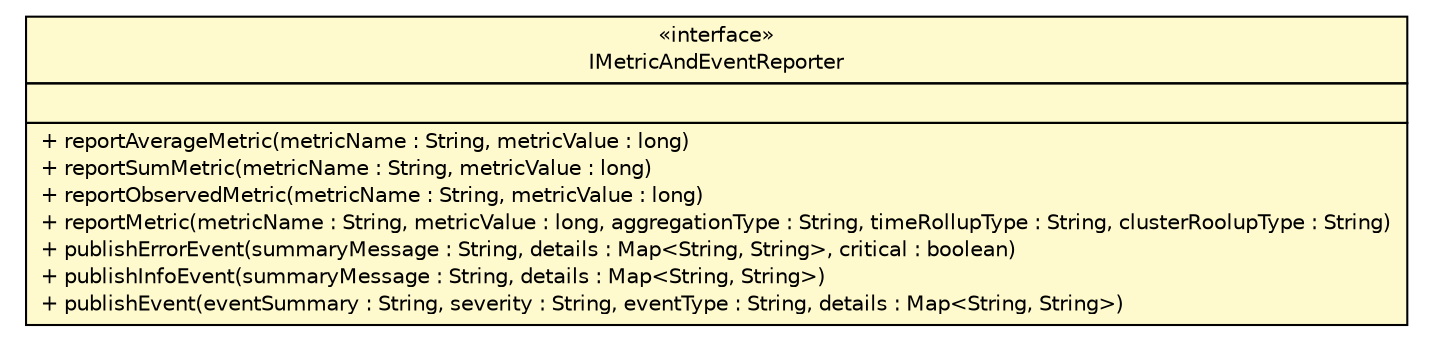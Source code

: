 #!/usr/local/bin/dot
#
# Class diagram 
# Generated by UMLGraph version 5.4 (http://www.umlgraph.org/)
#

digraph G {
	edge [fontname="Helvetica",fontsize=10,labelfontname="Helvetica",labelfontsize=10];
	node [fontname="Helvetica",fontsize=10,shape=plaintext];
	nodesep=0.25;
	ranksep=0.5;
	// com.appdynamics.apm.appagent.api.IMetricAndEventReporter
	c80 [label=<<table title="com.appdynamics.apm.appagent.api.IMetricAndEventReporter" border="0" cellborder="1" cellspacing="0" cellpadding="2" port="p" bgcolor="lemonChiffon" href="./IMetricAndEventReporter.html">
		<tr><td><table border="0" cellspacing="0" cellpadding="1">
<tr><td align="center" balign="center"> &#171;interface&#187; </td></tr>
<tr><td align="center" balign="center"> IMetricAndEventReporter </td></tr>
		</table></td></tr>
		<tr><td><table border="0" cellspacing="0" cellpadding="1">
<tr><td align="left" balign="left">  </td></tr>
		</table></td></tr>
		<tr><td><table border="0" cellspacing="0" cellpadding="1">
<tr><td align="left" balign="left"> + reportAverageMetric(metricName : String, metricValue : long) </td></tr>
<tr><td align="left" balign="left"> + reportSumMetric(metricName : String, metricValue : long) </td></tr>
<tr><td align="left" balign="left"> + reportObservedMetric(metricName : String, metricValue : long) </td></tr>
<tr><td align="left" balign="left"> + reportMetric(metricName : String, metricValue : long, aggregationType : String, timeRollupType : String, clusterRoolupType : String) </td></tr>
<tr><td align="left" balign="left"> + publishErrorEvent(summaryMessage : String, details : Map&lt;String, String&gt;, critical : boolean) </td></tr>
<tr><td align="left" balign="left"> + publishInfoEvent(summaryMessage : String, details : Map&lt;String, String&gt;) </td></tr>
<tr><td align="left" balign="left"> + publishEvent(eventSummary : String, severity : String, eventType : String, details : Map&lt;String, String&gt;) </td></tr>
		</table></td></tr>
		</table>>, URL="./IMetricAndEventReporter.html", fontname="Helvetica", fontcolor="black", fontsize=10.0];
}

